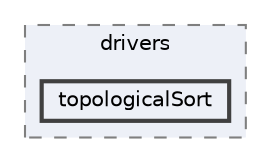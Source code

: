digraph "topologicalSort"
{
 // LATEX_PDF_SIZE
  bgcolor="transparent";
  edge [fontname=Helvetica,fontsize=10,labelfontname=Helvetica,labelfontsize=10];
  node [fontname=Helvetica,fontsize=10,shape=box,height=0.2,width=0.4];
  compound=true
  subgraph clusterdir_4fe5cf12322eb0f9892753dc20f1484c {
    graph [ bgcolor="#edf0f7", pencolor="grey50", label="drivers", fontname=Helvetica,fontsize=10 style="filled,dashed", URL="dir_4fe5cf12322eb0f9892753dc20f1484c.html",tooltip=""]
  dir_d6d8035e19586c27832f53bbe8da226b [label="topologicalSort", fillcolor="#edf0f7", color="grey25", style="filled,bold", URL="dir_d6d8035e19586c27832f53bbe8da226b.html",tooltip=""];
  }
}
